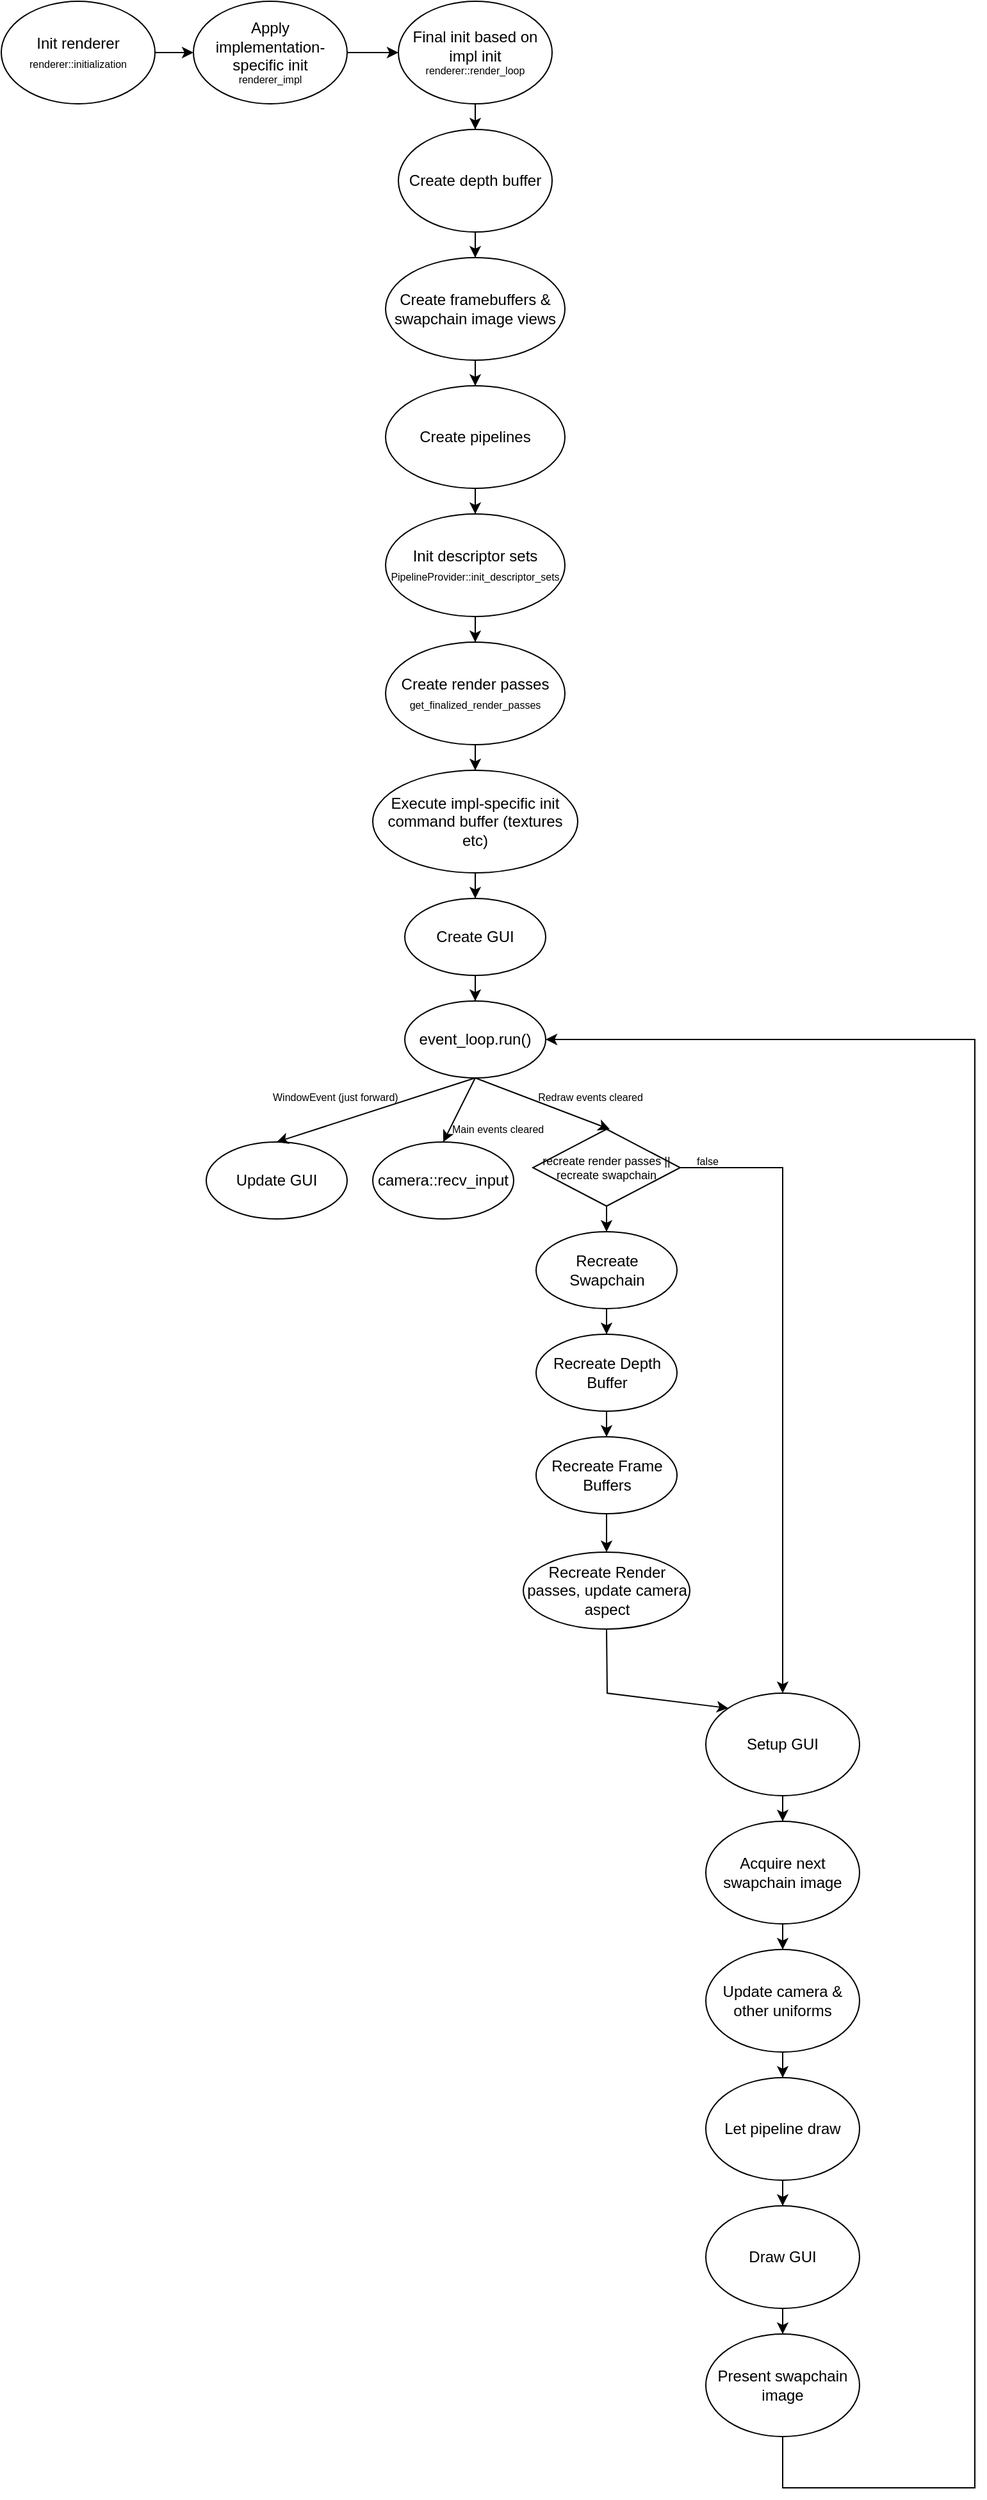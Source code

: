 <mxfile version="21.7.5" type="device">
  <diagram name="Page-1" id="RH7-aVa9IDNn28DVzp0J">
    <mxGraphModel dx="1990" dy="1320" grid="1" gridSize="10" guides="1" tooltips="1" connect="1" arrows="1" fold="1" page="1" pageScale="1" pageWidth="850" pageHeight="1100" math="0" shadow="0">
      <root>
        <mxCell id="0" />
        <mxCell id="1" parent="0" />
        <mxCell id="CJiFeiXSqc5BpMCndJ5I-25" value="" style="edgeStyle=orthogonalEdgeStyle;rounded=0;orthogonalLoop=1;jettySize=auto;html=1;" edge="1" parent="1" source="CJiFeiXSqc5BpMCndJ5I-1" target="CJiFeiXSqc5BpMCndJ5I-2">
          <mxGeometry relative="1" as="geometry" />
        </mxCell>
        <mxCell id="CJiFeiXSqc5BpMCndJ5I-1" value="&lt;div&gt;Init renderer&lt;/div&gt;&lt;font style=&quot;font-size: 8px;&quot;&gt;renderer::initialization&lt;/font&gt;" style="ellipse;whiteSpace=wrap;html=1;" vertex="1" parent="1">
          <mxGeometry x="90" y="220" width="120" height="80" as="geometry" />
        </mxCell>
        <mxCell id="CJiFeiXSqc5BpMCndJ5I-26" value="" style="edgeStyle=orthogonalEdgeStyle;rounded=0;orthogonalLoop=1;jettySize=auto;html=1;" edge="1" parent="1" source="CJiFeiXSqc5BpMCndJ5I-2" target="CJiFeiXSqc5BpMCndJ5I-3">
          <mxGeometry relative="1" as="geometry" />
        </mxCell>
        <mxCell id="CJiFeiXSqc5BpMCndJ5I-2" value="&lt;div&gt;Apply implementation-specific init&lt;/div&gt;&lt;div style=&quot;font-size: 8px;&quot;&gt;renderer_impl&lt;br&gt;&lt;/div&gt;" style="ellipse;whiteSpace=wrap;html=1;" vertex="1" parent="1">
          <mxGeometry x="240" y="220" width="120" height="80" as="geometry" />
        </mxCell>
        <mxCell id="CJiFeiXSqc5BpMCndJ5I-27" value="" style="edgeStyle=orthogonalEdgeStyle;rounded=0;orthogonalLoop=1;jettySize=auto;html=1;" edge="1" parent="1" source="CJiFeiXSqc5BpMCndJ5I-3" target="CJiFeiXSqc5BpMCndJ5I-5">
          <mxGeometry relative="1" as="geometry" />
        </mxCell>
        <mxCell id="CJiFeiXSqc5BpMCndJ5I-3" value="&lt;div&gt;Final init based on impl init&lt;/div&gt;&lt;div style=&quot;font-size: 8px;&quot;&gt;renderer::render_loop&lt;br&gt;&lt;/div&gt;" style="ellipse;whiteSpace=wrap;html=1;" vertex="1" parent="1">
          <mxGeometry x="400" y="220" width="120" height="80" as="geometry" />
        </mxCell>
        <mxCell id="CJiFeiXSqc5BpMCndJ5I-29" value="" style="edgeStyle=orthogonalEdgeStyle;rounded=0;orthogonalLoop=1;jettySize=auto;html=1;" edge="1" parent="1" source="CJiFeiXSqc5BpMCndJ5I-5" target="CJiFeiXSqc5BpMCndJ5I-6">
          <mxGeometry relative="1" as="geometry" />
        </mxCell>
        <mxCell id="CJiFeiXSqc5BpMCndJ5I-5" value="Create depth buffer" style="ellipse;whiteSpace=wrap;html=1;" vertex="1" parent="1">
          <mxGeometry x="400" y="320" width="120" height="80" as="geometry" />
        </mxCell>
        <mxCell id="CJiFeiXSqc5BpMCndJ5I-32" value="" style="edgeStyle=orthogonalEdgeStyle;rounded=0;orthogonalLoop=1;jettySize=auto;html=1;" edge="1" parent="1" source="CJiFeiXSqc5BpMCndJ5I-6" target="CJiFeiXSqc5BpMCndJ5I-7">
          <mxGeometry relative="1" as="geometry" />
        </mxCell>
        <mxCell id="CJiFeiXSqc5BpMCndJ5I-6" value="Create framebuffers &amp;amp; swapchain image views" style="ellipse;whiteSpace=wrap;html=1;" vertex="1" parent="1">
          <mxGeometry x="390" y="420" width="140" height="80" as="geometry" />
        </mxCell>
        <mxCell id="CJiFeiXSqc5BpMCndJ5I-33" value="" style="edgeStyle=orthogonalEdgeStyle;rounded=0;orthogonalLoop=1;jettySize=auto;html=1;" edge="1" parent="1" source="CJiFeiXSqc5BpMCndJ5I-7" target="CJiFeiXSqc5BpMCndJ5I-8">
          <mxGeometry relative="1" as="geometry" />
        </mxCell>
        <mxCell id="CJiFeiXSqc5BpMCndJ5I-7" value="Create pipelines" style="ellipse;whiteSpace=wrap;html=1;" vertex="1" parent="1">
          <mxGeometry x="390" y="520" width="140" height="80" as="geometry" />
        </mxCell>
        <mxCell id="CJiFeiXSqc5BpMCndJ5I-34" value="" style="edgeStyle=orthogonalEdgeStyle;rounded=0;orthogonalLoop=1;jettySize=auto;html=1;" edge="1" parent="1" source="CJiFeiXSqc5BpMCndJ5I-8" target="CJiFeiXSqc5BpMCndJ5I-11">
          <mxGeometry relative="1" as="geometry" />
        </mxCell>
        <mxCell id="CJiFeiXSqc5BpMCndJ5I-8" value="&lt;div&gt;Init descriptor sets&lt;/div&gt;&lt;div&gt;&lt;font style=&quot;font-size: 8px;&quot;&gt;PipelineProvider::init_descriptor_sets&lt;/font&gt;&lt;br&gt;&lt;/div&gt;" style="ellipse;whiteSpace=wrap;html=1;" vertex="1" parent="1">
          <mxGeometry x="390" y="620" width="140" height="80" as="geometry" />
        </mxCell>
        <mxCell id="CJiFeiXSqc5BpMCndJ5I-38" value="" style="edgeStyle=orthogonalEdgeStyle;rounded=0;orthogonalLoop=1;jettySize=auto;html=1;" edge="1" parent="1" source="CJiFeiXSqc5BpMCndJ5I-9" target="CJiFeiXSqc5BpMCndJ5I-10">
          <mxGeometry relative="1" as="geometry" />
        </mxCell>
        <mxCell id="CJiFeiXSqc5BpMCndJ5I-9" value="Execute impl-specific init command buffer (textures etc)" style="ellipse;whiteSpace=wrap;html=1;" vertex="1" parent="1">
          <mxGeometry x="380" y="820" width="160" height="80" as="geometry" />
        </mxCell>
        <mxCell id="CJiFeiXSqc5BpMCndJ5I-39" value="" style="edgeStyle=orthogonalEdgeStyle;rounded=0;orthogonalLoop=1;jettySize=auto;html=1;" edge="1" parent="1" source="CJiFeiXSqc5BpMCndJ5I-10" target="CJiFeiXSqc5BpMCndJ5I-12">
          <mxGeometry relative="1" as="geometry" />
        </mxCell>
        <mxCell id="CJiFeiXSqc5BpMCndJ5I-10" value="Create GUI" style="ellipse;whiteSpace=wrap;html=1;" vertex="1" parent="1">
          <mxGeometry x="405" y="920" width="110" height="60" as="geometry" />
        </mxCell>
        <mxCell id="CJiFeiXSqc5BpMCndJ5I-36" value="" style="edgeStyle=orthogonalEdgeStyle;rounded=0;orthogonalLoop=1;jettySize=auto;html=1;" edge="1" parent="1" source="CJiFeiXSqc5BpMCndJ5I-11" target="CJiFeiXSqc5BpMCndJ5I-9">
          <mxGeometry relative="1" as="geometry" />
        </mxCell>
        <mxCell id="CJiFeiXSqc5BpMCndJ5I-11" value="&lt;div&gt;Create render passes&lt;br&gt;&lt;/div&gt;&lt;div&gt;&lt;font style=&quot;font-size: 8px;&quot;&gt;get_finalized_render_passes&lt;/font&gt;&lt;br&gt;&lt;/div&gt;" style="ellipse;whiteSpace=wrap;html=1;" vertex="1" parent="1">
          <mxGeometry x="390" y="720" width="140" height="80" as="geometry" />
        </mxCell>
        <mxCell id="CJiFeiXSqc5BpMCndJ5I-12" value="event_loop.run()" style="ellipse;whiteSpace=wrap;html=1;" vertex="1" parent="1">
          <mxGeometry x="405" y="1000" width="110" height="60" as="geometry" />
        </mxCell>
        <mxCell id="CJiFeiXSqc5BpMCndJ5I-13" value="Update GUI" style="ellipse;whiteSpace=wrap;html=1;" vertex="1" parent="1">
          <mxGeometry x="250" y="1110" width="110" height="60" as="geometry" />
        </mxCell>
        <mxCell id="CJiFeiXSqc5BpMCndJ5I-14" value="camera::recv_input" style="ellipse;whiteSpace=wrap;html=1;" vertex="1" parent="1">
          <mxGeometry x="380" y="1110" width="110" height="60" as="geometry" />
        </mxCell>
        <mxCell id="CJiFeiXSqc5BpMCndJ5I-49" value="" style="edgeStyle=orthogonalEdgeStyle;rounded=0;orthogonalLoop=1;jettySize=auto;html=1;" edge="1" parent="1" source="CJiFeiXSqc5BpMCndJ5I-15" target="CJiFeiXSqc5BpMCndJ5I-16">
          <mxGeometry relative="1" as="geometry" />
        </mxCell>
        <mxCell id="CJiFeiXSqc5BpMCndJ5I-15" value="Recreate Swapchain" style="ellipse;whiteSpace=wrap;html=1;" vertex="1" parent="1">
          <mxGeometry x="507.5" y="1180" width="110" height="60" as="geometry" />
        </mxCell>
        <mxCell id="CJiFeiXSqc5BpMCndJ5I-51" value="" style="edgeStyle=orthogonalEdgeStyle;rounded=0;orthogonalLoop=1;jettySize=auto;html=1;" edge="1" parent="1" source="CJiFeiXSqc5BpMCndJ5I-16" target="CJiFeiXSqc5BpMCndJ5I-17">
          <mxGeometry relative="1" as="geometry" />
        </mxCell>
        <mxCell id="CJiFeiXSqc5BpMCndJ5I-16" value="Recreate Depth Buffer" style="ellipse;whiteSpace=wrap;html=1;" vertex="1" parent="1">
          <mxGeometry x="507.5" y="1260" width="110" height="60" as="geometry" />
        </mxCell>
        <mxCell id="CJiFeiXSqc5BpMCndJ5I-52" value="" style="edgeStyle=orthogonalEdgeStyle;rounded=0;orthogonalLoop=1;jettySize=auto;html=1;" edge="1" parent="1" source="CJiFeiXSqc5BpMCndJ5I-17">
          <mxGeometry relative="1" as="geometry">
            <mxPoint x="562.5" y="1430" as="targetPoint" />
          </mxGeometry>
        </mxCell>
        <mxCell id="CJiFeiXSqc5BpMCndJ5I-17" value="Recreate Frame Buffers" style="ellipse;whiteSpace=wrap;html=1;" vertex="1" parent="1">
          <mxGeometry x="507.5" y="1340" width="110" height="60" as="geometry" />
        </mxCell>
        <mxCell id="CJiFeiXSqc5BpMCndJ5I-18" value="Recreate Render passes, update camera aspect" style="ellipse;whiteSpace=wrap;html=1;" vertex="1" parent="1">
          <mxGeometry x="497.5" y="1430" width="130" height="60" as="geometry" />
        </mxCell>
        <mxCell id="CJiFeiXSqc5BpMCndJ5I-62" value="" style="edgeStyle=orthogonalEdgeStyle;rounded=0;orthogonalLoop=1;jettySize=auto;html=1;" edge="1" parent="1" source="CJiFeiXSqc5BpMCndJ5I-19" target="CJiFeiXSqc5BpMCndJ5I-20">
          <mxGeometry relative="1" as="geometry" />
        </mxCell>
        <mxCell id="CJiFeiXSqc5BpMCndJ5I-19" value="Setup GUI" style="ellipse;whiteSpace=wrap;html=1;" vertex="1" parent="1">
          <mxGeometry x="640" y="1540" width="120" height="80" as="geometry" />
        </mxCell>
        <mxCell id="CJiFeiXSqc5BpMCndJ5I-63" value="" style="edgeStyle=orthogonalEdgeStyle;rounded=0;orthogonalLoop=1;jettySize=auto;html=1;" edge="1" parent="1" source="CJiFeiXSqc5BpMCndJ5I-20" target="CJiFeiXSqc5BpMCndJ5I-21">
          <mxGeometry relative="1" as="geometry" />
        </mxCell>
        <mxCell id="CJiFeiXSqc5BpMCndJ5I-20" value="Acquire next swapchain image" style="ellipse;whiteSpace=wrap;html=1;" vertex="1" parent="1">
          <mxGeometry x="640" y="1640" width="120" height="80" as="geometry" />
        </mxCell>
        <mxCell id="CJiFeiXSqc5BpMCndJ5I-64" value="" style="edgeStyle=orthogonalEdgeStyle;rounded=0;orthogonalLoop=1;jettySize=auto;html=1;" edge="1" parent="1" source="CJiFeiXSqc5BpMCndJ5I-21" target="CJiFeiXSqc5BpMCndJ5I-22">
          <mxGeometry relative="1" as="geometry" />
        </mxCell>
        <mxCell id="CJiFeiXSqc5BpMCndJ5I-21" value="Update camera &amp;amp; other uniforms" style="ellipse;whiteSpace=wrap;html=1;" vertex="1" parent="1">
          <mxGeometry x="640" y="1740" width="120" height="80" as="geometry" />
        </mxCell>
        <mxCell id="CJiFeiXSqc5BpMCndJ5I-65" value="" style="edgeStyle=orthogonalEdgeStyle;rounded=0;orthogonalLoop=1;jettySize=auto;html=1;" edge="1" parent="1" source="CJiFeiXSqc5BpMCndJ5I-22" target="CJiFeiXSqc5BpMCndJ5I-23">
          <mxGeometry relative="1" as="geometry" />
        </mxCell>
        <mxCell id="CJiFeiXSqc5BpMCndJ5I-22" value="Let pipeline draw" style="ellipse;whiteSpace=wrap;html=1;" vertex="1" parent="1">
          <mxGeometry x="640" y="1840" width="120" height="80" as="geometry" />
        </mxCell>
        <mxCell id="CJiFeiXSqc5BpMCndJ5I-66" value="" style="edgeStyle=orthogonalEdgeStyle;rounded=0;orthogonalLoop=1;jettySize=auto;html=1;" edge="1" parent="1" source="CJiFeiXSqc5BpMCndJ5I-23" target="CJiFeiXSqc5BpMCndJ5I-24">
          <mxGeometry relative="1" as="geometry" />
        </mxCell>
        <mxCell id="CJiFeiXSqc5BpMCndJ5I-23" value="Draw GUI" style="ellipse;whiteSpace=wrap;html=1;" vertex="1" parent="1">
          <mxGeometry x="640" y="1940" width="120" height="80" as="geometry" />
        </mxCell>
        <mxCell id="CJiFeiXSqc5BpMCndJ5I-24" value="Present swapchain image" style="ellipse;whiteSpace=wrap;html=1;" vertex="1" parent="1">
          <mxGeometry x="640" y="2040" width="120" height="80" as="geometry" />
        </mxCell>
        <mxCell id="CJiFeiXSqc5BpMCndJ5I-40" value="" style="endArrow=classic;html=1;rounded=0;exitX=0.5;exitY=1;exitDx=0;exitDy=0;entryX=0.5;entryY=0;entryDx=0;entryDy=0;" edge="1" parent="1" source="CJiFeiXSqc5BpMCndJ5I-12" target="CJiFeiXSqc5BpMCndJ5I-13">
          <mxGeometry width="50" height="50" relative="1" as="geometry">
            <mxPoint x="550" y="1020" as="sourcePoint" />
            <mxPoint x="600" y="970" as="targetPoint" />
          </mxGeometry>
        </mxCell>
        <mxCell id="CJiFeiXSqc5BpMCndJ5I-42" value="" style="endArrow=classic;html=1;rounded=0;entryX=0.5;entryY=0;entryDx=0;entryDy=0;" edge="1" parent="1" target="CJiFeiXSqc5BpMCndJ5I-14">
          <mxGeometry width="50" height="50" relative="1" as="geometry">
            <mxPoint x="460" y="1060" as="sourcePoint" />
            <mxPoint x="580" y="1000" as="targetPoint" />
          </mxGeometry>
        </mxCell>
        <mxCell id="CJiFeiXSqc5BpMCndJ5I-43" value="" style="endArrow=classic;html=1;rounded=0;exitX=0.5;exitY=1;exitDx=0;exitDy=0;" edge="1" parent="1" source="CJiFeiXSqc5BpMCndJ5I-12">
          <mxGeometry width="50" height="50" relative="1" as="geometry">
            <mxPoint x="530" y="1050" as="sourcePoint" />
            <mxPoint x="565" y="1100" as="targetPoint" />
          </mxGeometry>
        </mxCell>
        <mxCell id="CJiFeiXSqc5BpMCndJ5I-44" value="Redraw events cleared" style="text;html=1;strokeColor=none;fillColor=none;align=center;verticalAlign=middle;whiteSpace=wrap;rounded=0;fontSize=8;" vertex="1" parent="1">
          <mxGeometry x="500" y="1060" width="100" height="30" as="geometry" />
        </mxCell>
        <mxCell id="CJiFeiXSqc5BpMCndJ5I-45" value="Main events cleared" style="text;html=1;strokeColor=none;fillColor=none;align=left;verticalAlign=middle;whiteSpace=wrap;rounded=0;fontSize=8;" vertex="1" parent="1">
          <mxGeometry x="440" y="1090" width="100" height="20" as="geometry" />
        </mxCell>
        <mxCell id="CJiFeiXSqc5BpMCndJ5I-46" value="WindowEvent (just forward)" style="text;html=1;strokeColor=none;fillColor=none;align=left;verticalAlign=middle;whiteSpace=wrap;rounded=0;fontSize=8;" vertex="1" parent="1">
          <mxGeometry x="300" y="1065" width="110" height="20" as="geometry" />
        </mxCell>
        <mxCell id="CJiFeiXSqc5BpMCndJ5I-57" value="" style="edgeStyle=orthogonalEdgeStyle;rounded=0;orthogonalLoop=1;jettySize=auto;html=1;" edge="1" parent="1" source="CJiFeiXSqc5BpMCndJ5I-55" target="CJiFeiXSqc5BpMCndJ5I-15">
          <mxGeometry relative="1" as="geometry" />
        </mxCell>
        <mxCell id="CJiFeiXSqc5BpMCndJ5I-55" value="recreate render passes || recreate swapchain" style="rhombus;whiteSpace=wrap;html=1;fontSize=9;" vertex="1" parent="1">
          <mxGeometry x="505" y="1100" width="115" height="60" as="geometry" />
        </mxCell>
        <mxCell id="CJiFeiXSqc5BpMCndJ5I-58" value="" style="endArrow=classic;html=1;rounded=0;exitX=1;exitY=0.5;exitDx=0;exitDy=0;entryX=0.5;entryY=0;entryDx=0;entryDy=0;" edge="1" parent="1" source="CJiFeiXSqc5BpMCndJ5I-55" target="CJiFeiXSqc5BpMCndJ5I-19">
          <mxGeometry width="50" height="50" relative="1" as="geometry">
            <mxPoint x="770" y="1160" as="sourcePoint" />
            <mxPoint x="820" y="1110" as="targetPoint" />
            <Array as="points">
              <mxPoint x="700" y="1130" />
            </Array>
          </mxGeometry>
        </mxCell>
        <mxCell id="CJiFeiXSqc5BpMCndJ5I-59" value="false" style="text;html=1;strokeColor=none;fillColor=none;align=center;verticalAlign=middle;whiteSpace=wrap;rounded=0;fontSize=8;" vertex="1" parent="1">
          <mxGeometry x="620" y="1120" width="42.5" height="10" as="geometry" />
        </mxCell>
        <mxCell id="CJiFeiXSqc5BpMCndJ5I-61" value="" style="endArrow=classic;html=1;rounded=0;exitX=0.5;exitY=1;exitDx=0;exitDy=0;entryX=0;entryY=0;entryDx=0;entryDy=0;" edge="1" parent="1" source="CJiFeiXSqc5BpMCndJ5I-18" target="CJiFeiXSqc5BpMCndJ5I-19">
          <mxGeometry width="50" height="50" relative="1" as="geometry">
            <mxPoint x="450" y="1710" as="sourcePoint" />
            <mxPoint x="500" y="1660" as="targetPoint" />
            <Array as="points">
              <mxPoint x="563" y="1540" />
            </Array>
          </mxGeometry>
        </mxCell>
        <mxCell id="CJiFeiXSqc5BpMCndJ5I-67" value="" style="endArrow=classic;html=1;rounded=0;exitX=0.5;exitY=1;exitDx=0;exitDy=0;entryX=1;entryY=0.5;entryDx=0;entryDy=0;" edge="1" parent="1" source="CJiFeiXSqc5BpMCndJ5I-24" target="CJiFeiXSqc5BpMCndJ5I-12">
          <mxGeometry width="50" height="50" relative="1" as="geometry">
            <mxPoint x="960" y="2090" as="sourcePoint" />
            <mxPoint x="1010" y="2040" as="targetPoint" />
            <Array as="points">
              <mxPoint x="700" y="2160" />
              <mxPoint x="850" y="2160" />
              <mxPoint x="850" y="1030" />
            </Array>
          </mxGeometry>
        </mxCell>
      </root>
    </mxGraphModel>
  </diagram>
</mxfile>
